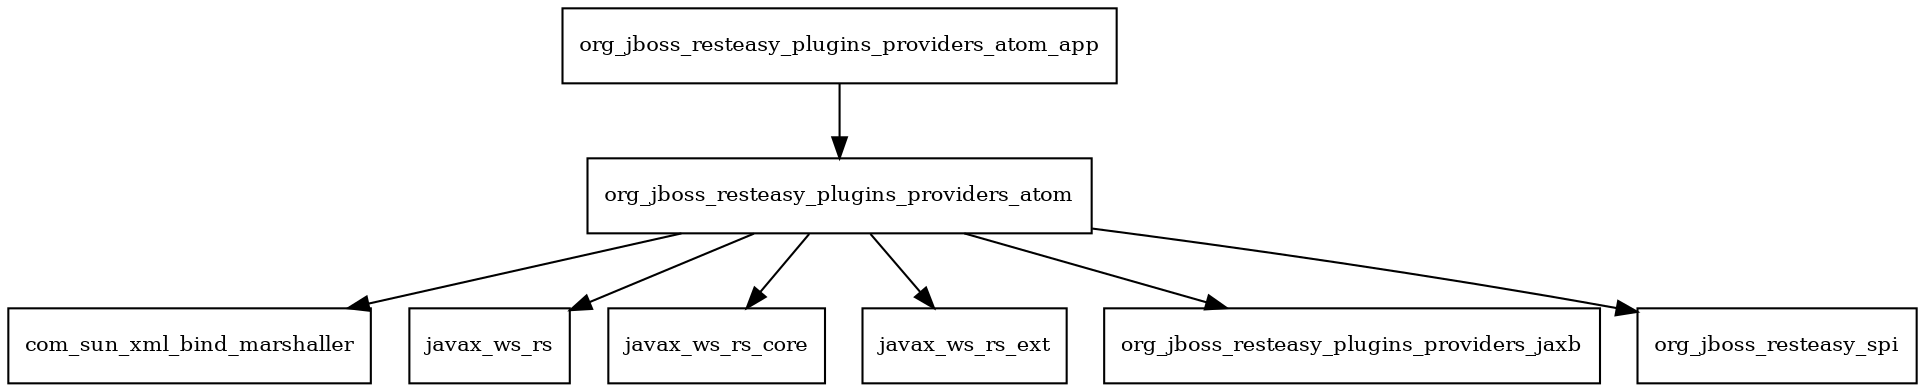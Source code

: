 digraph resteasy_atom_provider_2_3_8_Final_redhat_3_package_dependencies {
  node [shape = box, fontsize=10.0];
  org_jboss_resteasy_plugins_providers_atom -> com_sun_xml_bind_marshaller;
  org_jboss_resteasy_plugins_providers_atom -> javax_ws_rs;
  org_jboss_resteasy_plugins_providers_atom -> javax_ws_rs_core;
  org_jboss_resteasy_plugins_providers_atom -> javax_ws_rs_ext;
  org_jboss_resteasy_plugins_providers_atom -> org_jboss_resteasy_plugins_providers_jaxb;
  org_jboss_resteasy_plugins_providers_atom -> org_jboss_resteasy_spi;
  org_jboss_resteasy_plugins_providers_atom_app -> org_jboss_resteasy_plugins_providers_atom;
}
